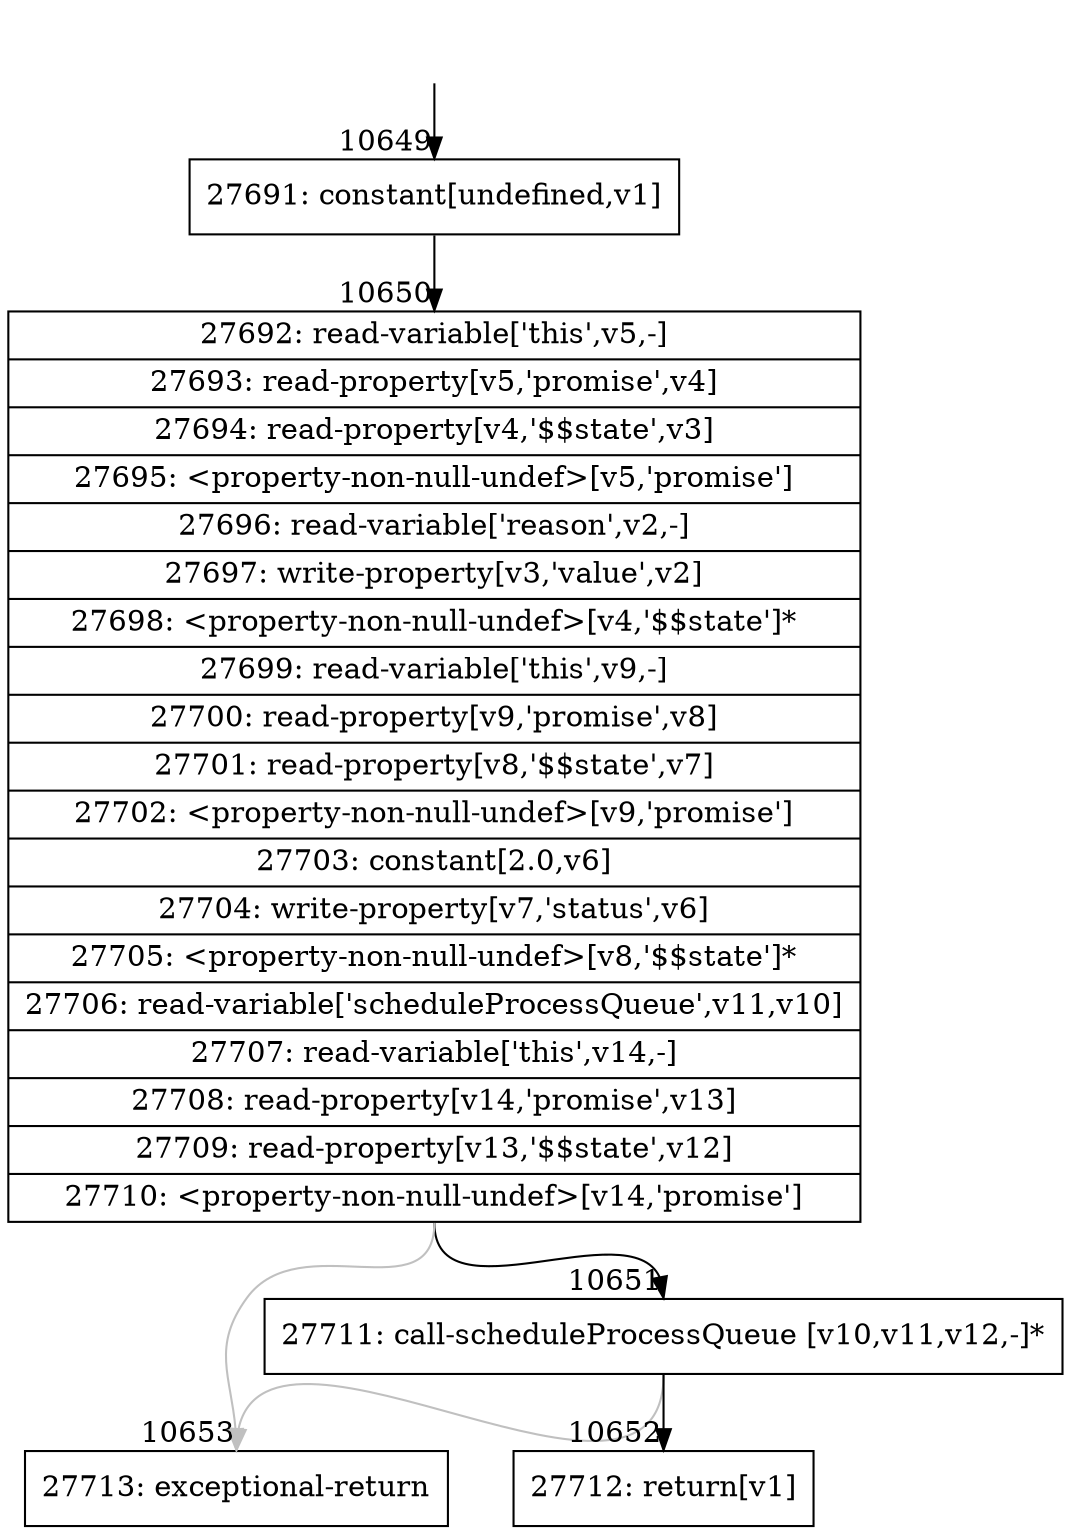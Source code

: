 digraph {
rankdir="TD"
BB_entry817[shape=none,label=""];
BB_entry817 -> BB10649 [tailport=s, headport=n, headlabel="    10649"]
BB10649 [shape=record label="{27691: constant[undefined,v1]}" ] 
BB10649 -> BB10650 [tailport=s, headport=n, headlabel="      10650"]
BB10650 [shape=record label="{27692: read-variable['this',v5,-]|27693: read-property[v5,'promise',v4]|27694: read-property[v4,'$$state',v3]|27695: \<property-non-null-undef\>[v5,'promise']|27696: read-variable['reason',v2,-]|27697: write-property[v3,'value',v2]|27698: \<property-non-null-undef\>[v4,'$$state']*|27699: read-variable['this',v9,-]|27700: read-property[v9,'promise',v8]|27701: read-property[v8,'$$state',v7]|27702: \<property-non-null-undef\>[v9,'promise']|27703: constant[2.0,v6]|27704: write-property[v7,'status',v6]|27705: \<property-non-null-undef\>[v8,'$$state']*|27706: read-variable['scheduleProcessQueue',v11,v10]|27707: read-variable['this',v14,-]|27708: read-property[v14,'promise',v13]|27709: read-property[v13,'$$state',v12]|27710: \<property-non-null-undef\>[v14,'promise']}" ] 
BB10650 -> BB10651 [tailport=s, headport=n, headlabel="      10651"]
BB10650 -> BB10653 [tailport=s, headport=n, color=gray, headlabel="      10653"]
BB10651 [shape=record label="{27711: call-scheduleProcessQueue [v10,v11,v12,-]*}" ] 
BB10651 -> BB10652 [tailport=s, headport=n, headlabel="      10652"]
BB10651 -> BB10653 [tailport=s, headport=n, color=gray]
BB10652 [shape=record label="{27712: return[v1]}" ] 
BB10653 [shape=record label="{27713: exceptional-return}" ] 
//#$~ 14638
}
